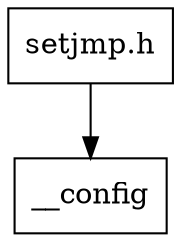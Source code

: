 digraph "dependencies" {
  header_1 [ shape="box", label="setjmp.h"];
  header_2 [ shape="box", label="__config"];
  header_1 -> header_2;
}